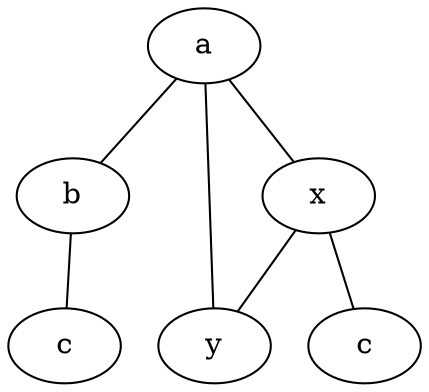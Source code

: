 graph test5 {
       a -- b -- 󠁗c;
       a -- {x y};
       x -- c [w=10.170141183460469231731687303715884105729];
       x -- y [w=147977627217186692450783586471807263734.0,len=1];
}

